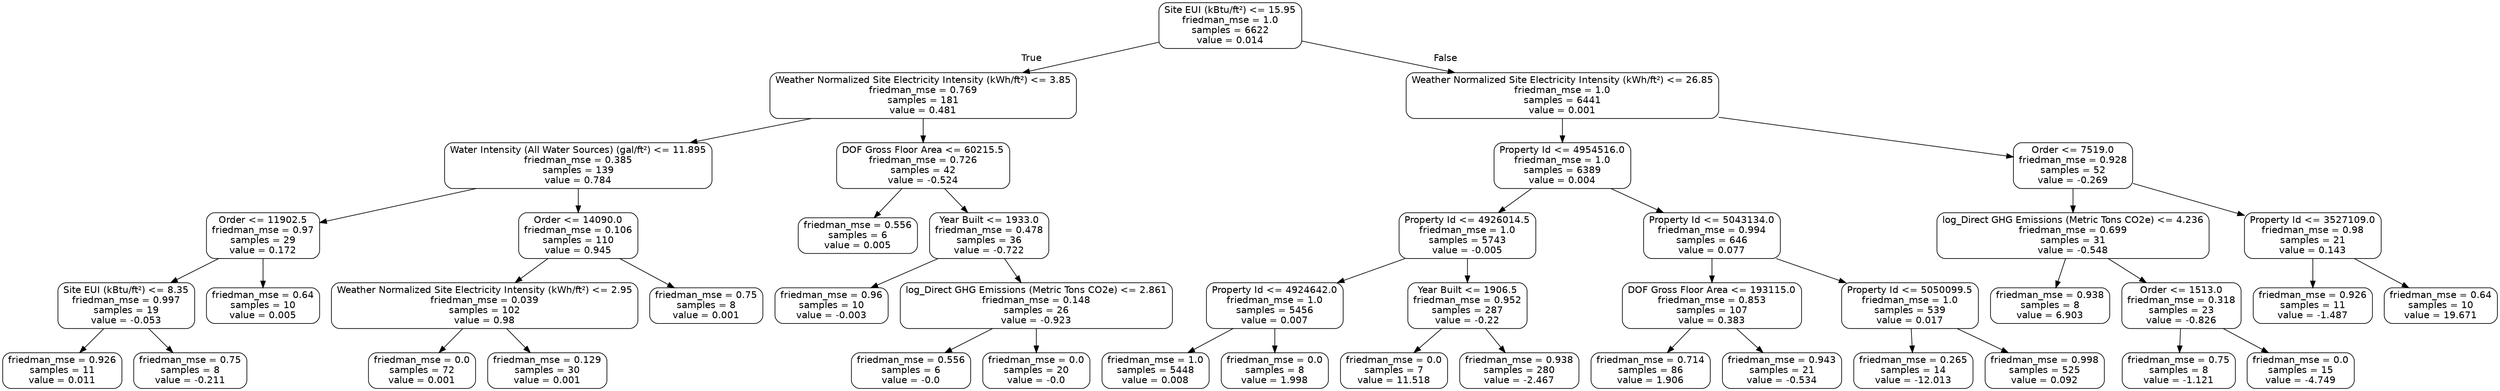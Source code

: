 digraph Tree {
node [shape=box, style="rounded", color="black", fontname=helvetica] ;
edge [fontname=helvetica] ;
0 [label="Site EUI (kBtu/ft²) <= 15.95\nfriedman_mse = 1.0\nsamples = 6622\nvalue = 0.014"] ;
1 [label="Weather Normalized Site Electricity Intensity (kWh/ft²) <= 3.85\nfriedman_mse = 0.769\nsamples = 181\nvalue = 0.481"] ;
0 -> 1 [labeldistance=2.5, labelangle=45, headlabel="True"] ;
2 [label="Water Intensity (All Water Sources) (gal/ft²) <= 11.895\nfriedman_mse = 0.385\nsamples = 139\nvalue = 0.784"] ;
1 -> 2 ;
3 [label="Order <= 11902.5\nfriedman_mse = 0.97\nsamples = 29\nvalue = 0.172"] ;
2 -> 3 ;
4 [label="Site EUI (kBtu/ft²) <= 8.35\nfriedman_mse = 0.997\nsamples = 19\nvalue = -0.053"] ;
3 -> 4 ;
5 [label="friedman_mse = 0.926\nsamples = 11\nvalue = 0.011"] ;
4 -> 5 ;
6 [label="friedman_mse = 0.75\nsamples = 8\nvalue = -0.211"] ;
4 -> 6 ;
7 [label="friedman_mse = 0.64\nsamples = 10\nvalue = 0.005"] ;
3 -> 7 ;
8 [label="Order <= 14090.0\nfriedman_mse = 0.106\nsamples = 110\nvalue = 0.945"] ;
2 -> 8 ;
9 [label="Weather Normalized Site Electricity Intensity (kWh/ft²) <= 2.95\nfriedman_mse = 0.039\nsamples = 102\nvalue = 0.98"] ;
8 -> 9 ;
10 [label="friedman_mse = 0.0\nsamples = 72\nvalue = 0.001"] ;
9 -> 10 ;
11 [label="friedman_mse = 0.129\nsamples = 30\nvalue = 0.001"] ;
9 -> 11 ;
12 [label="friedman_mse = 0.75\nsamples = 8\nvalue = 0.001"] ;
8 -> 12 ;
13 [label="DOF Gross Floor Area <= 60215.5\nfriedman_mse = 0.726\nsamples = 42\nvalue = -0.524"] ;
1 -> 13 ;
14 [label="friedman_mse = 0.556\nsamples = 6\nvalue = 0.005"] ;
13 -> 14 ;
15 [label="Year Built <= 1933.0\nfriedman_mse = 0.478\nsamples = 36\nvalue = -0.722"] ;
13 -> 15 ;
16 [label="friedman_mse = 0.96\nsamples = 10\nvalue = -0.003"] ;
15 -> 16 ;
17 [label="log_Direct GHG Emissions (Metric Tons CO2e) <= 2.861\nfriedman_mse = 0.148\nsamples = 26\nvalue = -0.923"] ;
15 -> 17 ;
18 [label="friedman_mse = 0.556\nsamples = 6\nvalue = -0.0"] ;
17 -> 18 ;
19 [label="friedman_mse = 0.0\nsamples = 20\nvalue = -0.0"] ;
17 -> 19 ;
20 [label="Weather Normalized Site Electricity Intensity (kWh/ft²) <= 26.85\nfriedman_mse = 1.0\nsamples = 6441\nvalue = 0.001"] ;
0 -> 20 [labeldistance=2.5, labelangle=-45, headlabel="False"] ;
21 [label="Property Id <= 4954516.0\nfriedman_mse = 1.0\nsamples = 6389\nvalue = 0.004"] ;
20 -> 21 ;
22 [label="Property Id <= 4926014.5\nfriedman_mse = 1.0\nsamples = 5743\nvalue = -0.005"] ;
21 -> 22 ;
23 [label="Property Id <= 4924642.0\nfriedman_mse = 1.0\nsamples = 5456\nvalue = 0.007"] ;
22 -> 23 ;
24 [label="friedman_mse = 1.0\nsamples = 5448\nvalue = 0.008"] ;
23 -> 24 ;
25 [label="friedman_mse = 0.0\nsamples = 8\nvalue = 1.998"] ;
23 -> 25 ;
26 [label="Year Built <= 1906.5\nfriedman_mse = 0.952\nsamples = 287\nvalue = -0.22"] ;
22 -> 26 ;
27 [label="friedman_mse = 0.0\nsamples = 7\nvalue = 11.518"] ;
26 -> 27 ;
28 [label="friedman_mse = 0.938\nsamples = 280\nvalue = -2.467"] ;
26 -> 28 ;
29 [label="Property Id <= 5043134.0\nfriedman_mse = 0.994\nsamples = 646\nvalue = 0.077"] ;
21 -> 29 ;
30 [label="DOF Gross Floor Area <= 193115.0\nfriedman_mse = 0.853\nsamples = 107\nvalue = 0.383"] ;
29 -> 30 ;
31 [label="friedman_mse = 0.714\nsamples = 86\nvalue = 1.906"] ;
30 -> 31 ;
32 [label="friedman_mse = 0.943\nsamples = 21\nvalue = -0.534"] ;
30 -> 32 ;
33 [label="Property Id <= 5050099.5\nfriedman_mse = 1.0\nsamples = 539\nvalue = 0.017"] ;
29 -> 33 ;
34 [label="friedman_mse = 0.265\nsamples = 14\nvalue = -12.013"] ;
33 -> 34 ;
35 [label="friedman_mse = 0.998\nsamples = 525\nvalue = 0.092"] ;
33 -> 35 ;
36 [label="Order <= 7519.0\nfriedman_mse = 0.928\nsamples = 52\nvalue = -0.269"] ;
20 -> 36 ;
37 [label="log_Direct GHG Emissions (Metric Tons CO2e) <= 4.236\nfriedman_mse = 0.699\nsamples = 31\nvalue = -0.548"] ;
36 -> 37 ;
38 [label="friedman_mse = 0.938\nsamples = 8\nvalue = 6.903"] ;
37 -> 38 ;
39 [label="Order <= 1513.0\nfriedman_mse = 0.318\nsamples = 23\nvalue = -0.826"] ;
37 -> 39 ;
40 [label="friedman_mse = 0.75\nsamples = 8\nvalue = -1.121"] ;
39 -> 40 ;
41 [label="friedman_mse = 0.0\nsamples = 15\nvalue = -4.749"] ;
39 -> 41 ;
42 [label="Property Id <= 3527109.0\nfriedman_mse = 0.98\nsamples = 21\nvalue = 0.143"] ;
36 -> 42 ;
43 [label="friedman_mse = 0.926\nsamples = 11\nvalue = -1.487"] ;
42 -> 43 ;
44 [label="friedman_mse = 0.64\nsamples = 10\nvalue = 19.671"] ;
42 -> 44 ;
}